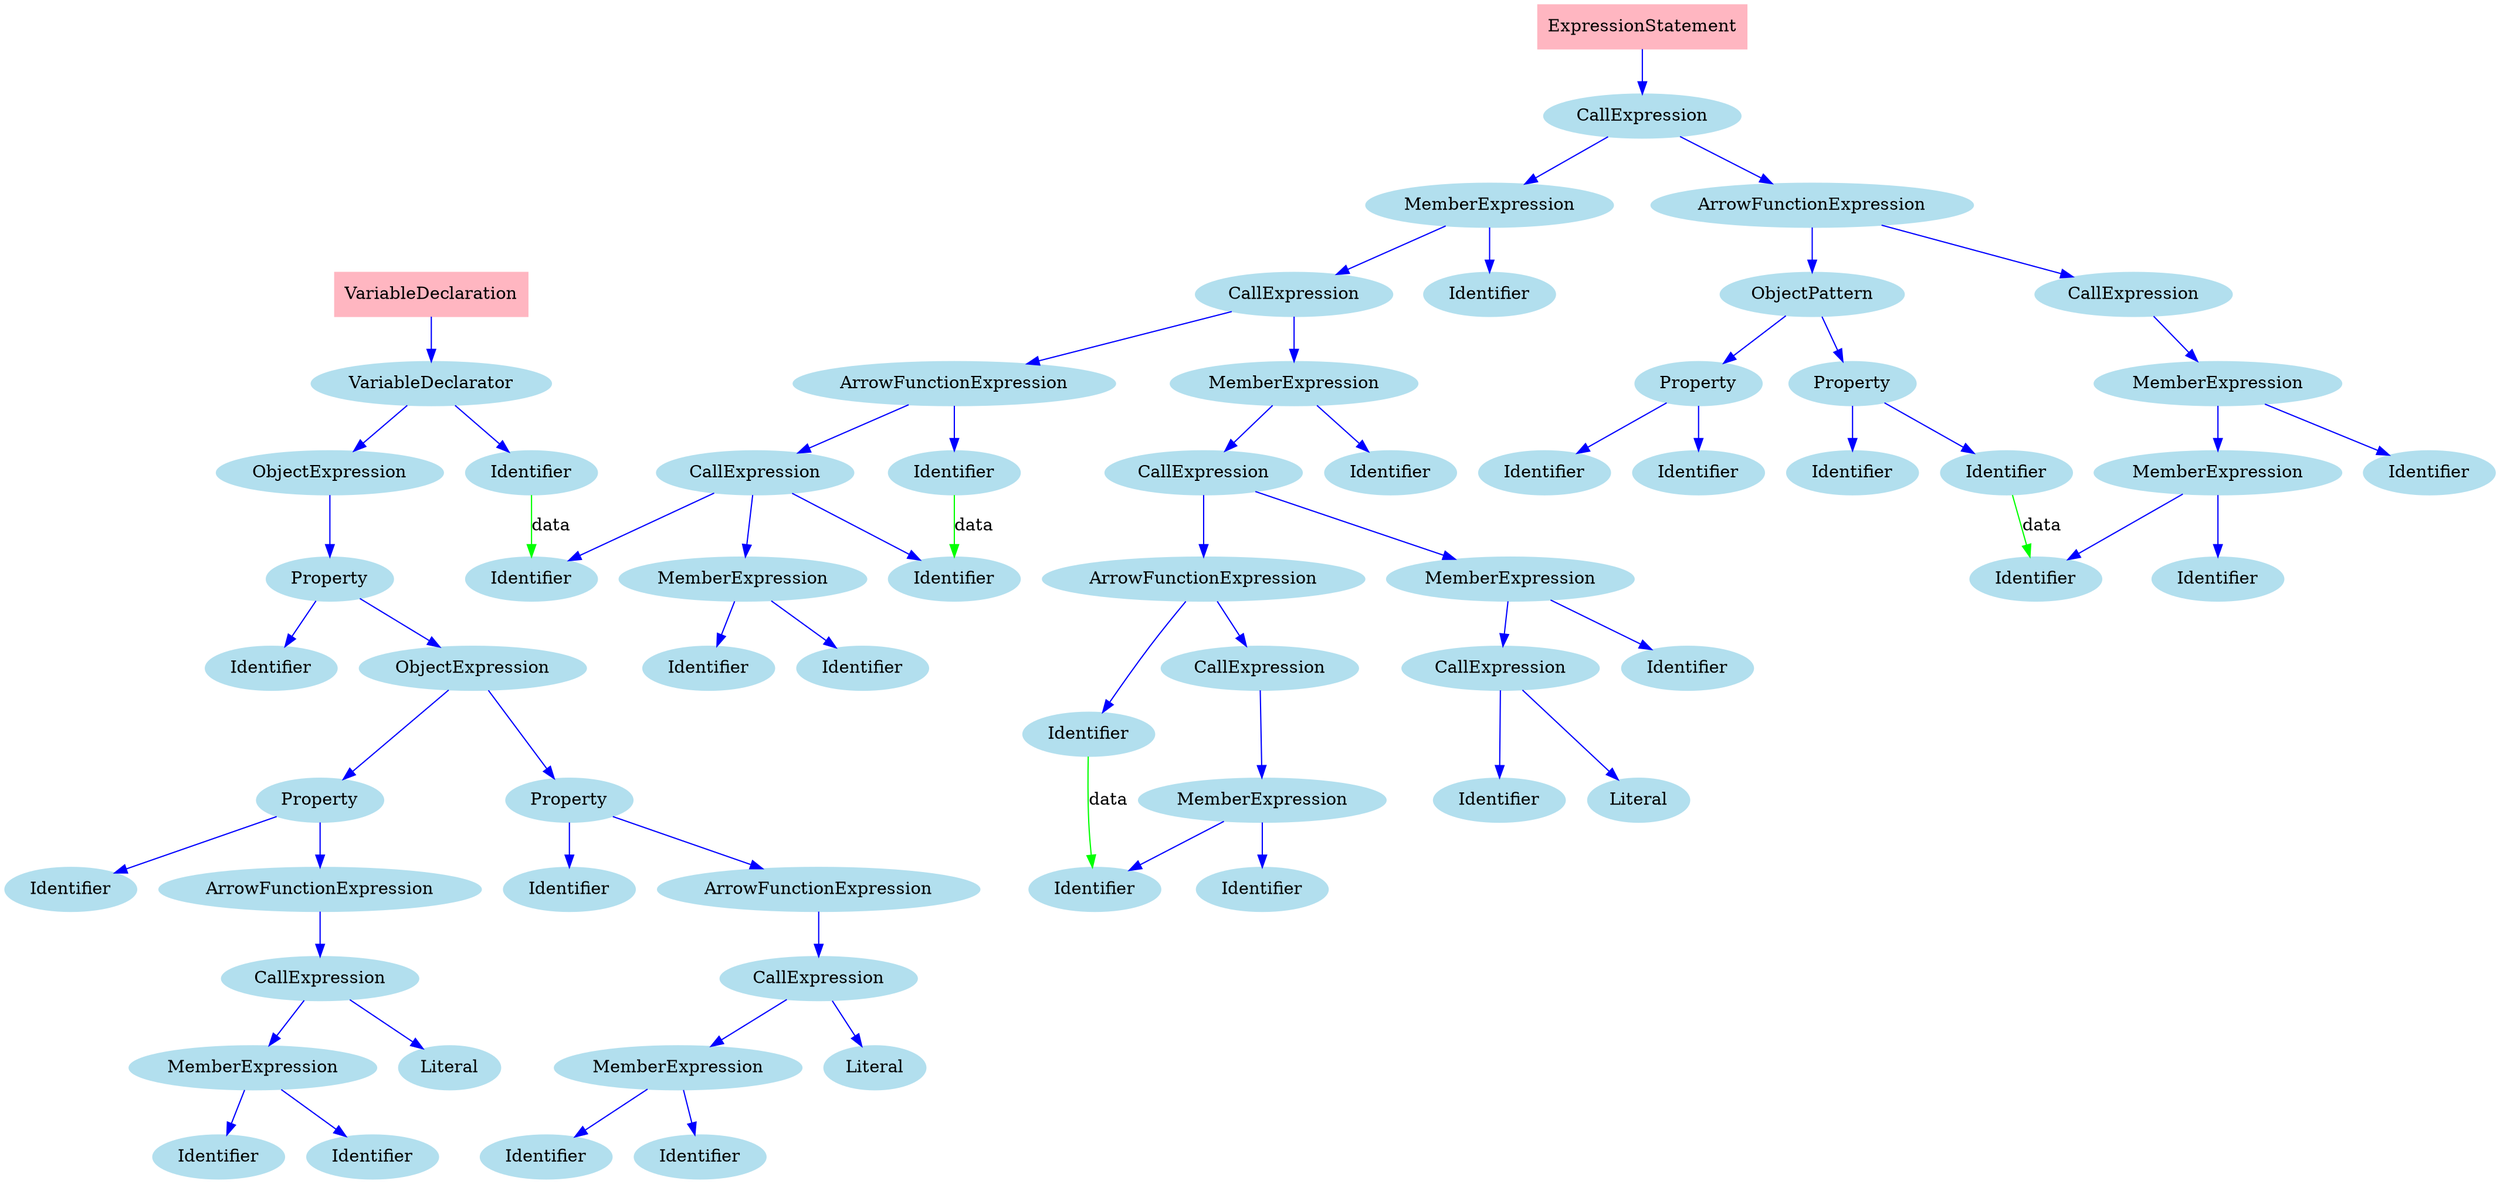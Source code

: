 // Control flow representation
digraph {
	node [color=lightpink fillcolor=lightpink shape=box style=filled]
	edge [color=red]
	6 [label=VariableDeclaration]
	node [color=lightblue2 fillcolor=lightblue2 shape=ellipse]
	edge [color=blue]
	6 -> 7 [label=""]
	node [color=lightblue2 fillcolor=lightblue2 shape=ellipse style=filled]
	edge [color=blue]
	7 [label=VariableDeclarator]
	node [color=lightblue2 fillcolor=lightblue2 shape=ellipse]
	edge [color=blue]
	7 -> 8 [label=""]
	node [color=lightblue2 fillcolor=lightblue2 shape=ellipse style=filled]
	edge [color=blue]
	8 [label=Identifier]
	edge [color=green]
	node [color=lightblue2 fillcolor=lightblue2 shape=ellipse]
	8 -> 54 [label=data]
	edge [color=seagreen]
	node [color=lightblue2 fillcolor=lightblue2 shape=ellipse]
	edge [color=blue]
	7 -> 9 [label=""]
	node [color=lightblue2 fillcolor=lightblue2 shape=ellipse style=filled]
	edge [color=blue]
	9 [label=ObjectExpression]
	node [color=lightblue2 fillcolor=lightblue2 shape=ellipse]
	edge [color=blue]
	9 -> 10 [label=""]
	node [color=lightblue2 fillcolor=lightblue2 shape=ellipse style=filled]
	edge [color=blue]
	10 [label=Property]
	node [color=lightblue2 fillcolor=lightblue2 shape=ellipse]
	edge [color=blue]
	10 -> 11 [label=""]
	node [color=lightblue2 fillcolor=lightblue2 shape=ellipse style=filled]
	edge [color=blue]
	11 [label=Identifier]
	edge [color=green]
	edge [color=seagreen]
	node [color=lightblue2 fillcolor=lightblue2 shape=ellipse]
	edge [color=blue]
	10 -> 12 [label=""]
	node [color=lightblue2 fillcolor=lightblue2 shape=ellipse style=filled]
	edge [color=blue]
	12 [label=ObjectExpression]
	node [color=lightblue2 fillcolor=lightblue2 shape=ellipse]
	edge [color=blue]
	12 -> 13 [label=""]
	node [color=lightblue2 fillcolor=lightblue2 shape=ellipse style=filled]
	edge [color=blue]
	13 [label=Property]
	node [color=lightblue2 fillcolor=lightblue2 shape=ellipse]
	edge [color=blue]
	13 -> 14 [label=""]
	node [color=lightblue2 fillcolor=lightblue2 shape=ellipse style=filled]
	edge [color=blue]
	14 [label=Identifier]
	edge [color=green]
	edge [color=seagreen]
	node [color=lightblue2 fillcolor=lightblue2 shape=ellipse]
	edge [color=blue]
	13 -> 15 [label=""]
	node [color=lightblue2 fillcolor=lightblue2 shape=ellipse style=filled]
	edge [color=blue]
	15 [label=ArrowFunctionExpression]
	node [color=lightblue2 fillcolor=lightblue2 shape=ellipse]
	edge [color=blue]
	15 -> 16 [label=""]
	node [color=lightblue2 fillcolor=lightblue2 shape=ellipse style=filled]
	edge [color=blue]
	16 [label=CallExpression]
	node [color=lightblue2 fillcolor=lightblue2 shape=ellipse]
	edge [color=blue]
	16 -> 17 [label=""]
	node [color=lightblue2 fillcolor=lightblue2 shape=ellipse style=filled]
	edge [color=blue]
	17 [label=MemberExpression]
	node [color=lightblue2 fillcolor=lightblue2 shape=ellipse]
	edge [color=blue]
	17 -> 18 [label=""]
	node [color=lightblue2 fillcolor=lightblue2 shape=ellipse style=filled]
	edge [color=blue]
	18 [label=Identifier]
	edge [color=green]
	edge [color=seagreen]
	node [color=lightblue2 fillcolor=lightblue2 shape=ellipse]
	edge [color=blue]
	17 -> 19 [label=""]
	node [color=lightblue2 fillcolor=lightblue2 shape=ellipse style=filled]
	edge [color=blue]
	19 [label=Identifier]
	edge [color=green]
	edge [color=seagreen]
	edge [color=green]
	edge [color=seagreen]
	node [color=lightblue2 fillcolor=lightblue2 shape=ellipse]
	edge [color=blue]
	16 -> 20 [label=""]
	node [color=lightblue2 fillcolor=lightblue2 shape=ellipse style=filled]
	edge [color=blue]
	20 [label=Literal]
	edge [color=green]
	edge [color=seagreen]
	edge [color=green]
	edge [color=seagreen]
	edge [color=green]
	edge [color=seagreen]
	edge [color=green]
	edge [color=seagreen]
	node [color=lightblue2 fillcolor=lightblue2 shape=ellipse]
	edge [color=blue]
	12 -> 21 [label=""]
	node [color=lightblue2 fillcolor=lightblue2 shape=ellipse style=filled]
	edge [color=blue]
	21 [label=Property]
	node [color=lightblue2 fillcolor=lightblue2 shape=ellipse]
	edge [color=blue]
	21 -> 22 [label=""]
	node [color=lightblue2 fillcolor=lightblue2 shape=ellipse style=filled]
	edge [color=blue]
	22 [label=Identifier]
	edge [color=green]
	edge [color=seagreen]
	node [color=lightblue2 fillcolor=lightblue2 shape=ellipse]
	edge [color=blue]
	21 -> 23 [label=""]
	node [color=lightblue2 fillcolor=lightblue2 shape=ellipse style=filled]
	edge [color=blue]
	23 [label=ArrowFunctionExpression]
	node [color=lightblue2 fillcolor=lightblue2 shape=ellipse]
	edge [color=blue]
	23 -> 24 [label=""]
	node [color=lightblue2 fillcolor=lightblue2 shape=ellipse style=filled]
	edge [color=blue]
	24 [label=CallExpression]
	node [color=lightblue2 fillcolor=lightblue2 shape=ellipse]
	edge [color=blue]
	24 -> 25 [label=""]
	node [color=lightblue2 fillcolor=lightblue2 shape=ellipse style=filled]
	edge [color=blue]
	25 [label=MemberExpression]
	node [color=lightblue2 fillcolor=lightblue2 shape=ellipse]
	edge [color=blue]
	25 -> 26 [label=""]
	node [color=lightblue2 fillcolor=lightblue2 shape=ellipse style=filled]
	edge [color=blue]
	26 [label=Identifier]
	edge [color=green]
	edge [color=seagreen]
	node [color=lightblue2 fillcolor=lightblue2 shape=ellipse]
	edge [color=blue]
	25 -> 27 [label=""]
	node [color=lightblue2 fillcolor=lightblue2 shape=ellipse style=filled]
	edge [color=blue]
	27 [label=Identifier]
	edge [color=green]
	edge [color=seagreen]
	edge [color=green]
	edge [color=seagreen]
	node [color=lightblue2 fillcolor=lightblue2 shape=ellipse]
	edge [color=blue]
	24 -> 28 [label=""]
	node [color=lightblue2 fillcolor=lightblue2 shape=ellipse style=filled]
	edge [color=blue]
	28 [label=Literal]
	edge [color=green]
	edge [color=seagreen]
	edge [color=green]
	edge [color=seagreen]
	edge [color=green]
	edge [color=seagreen]
	edge [color=green]
	edge [color=seagreen]
	edge [color=green]
	edge [color=seagreen]
	edge [color=green]
	edge [color=seagreen]
	edge [color=green]
	edge [color=seagreen]
	edge [color=green]
	edge [color=seagreen]
	edge [color=green]
	edge [color=seagreen]
	node [color=lightpink fillcolor=lightpink shape=box style=filled]
	edge [color=red]
	29 [label=ExpressionStatement]
	node [color=lightblue2 fillcolor=lightblue2 shape=ellipse]
	edge [color=blue]
	29 -> 30 [label=""]
	node [color=lightblue2 fillcolor=lightblue2 shape=ellipse style=filled]
	edge [color=blue]
	30 [label=CallExpression]
	node [color=lightblue2 fillcolor=lightblue2 shape=ellipse]
	edge [color=blue]
	30 -> 31 [label=""]
	node [color=lightblue2 fillcolor=lightblue2 shape=ellipse style=filled]
	edge [color=blue]
	31 [label=MemberExpression]
	node [color=lightblue2 fillcolor=lightblue2 shape=ellipse]
	edge [color=blue]
	31 -> 32 [label=""]
	node [color=lightblue2 fillcolor=lightblue2 shape=ellipse style=filled]
	edge [color=blue]
	32 [label=CallExpression]
	node [color=lightblue2 fillcolor=lightblue2 shape=ellipse]
	edge [color=blue]
	32 -> 33 [label=""]
	node [color=lightblue2 fillcolor=lightblue2 shape=ellipse style=filled]
	edge [color=blue]
	33 [label=MemberExpression]
	node [color=lightblue2 fillcolor=lightblue2 shape=ellipse]
	edge [color=blue]
	33 -> 34 [label=""]
	node [color=lightblue2 fillcolor=lightblue2 shape=ellipse style=filled]
	edge [color=blue]
	34 [label=CallExpression]
	node [color=lightblue2 fillcolor=lightblue2 shape=ellipse]
	edge [color=blue]
	34 -> 35 [label=""]
	node [color=lightblue2 fillcolor=lightblue2 shape=ellipse style=filled]
	edge [color=blue]
	35 [label=MemberExpression]
	node [color=lightblue2 fillcolor=lightblue2 shape=ellipse]
	edge [color=blue]
	35 -> 36 [label=""]
	node [color=lightblue2 fillcolor=lightblue2 shape=ellipse style=filled]
	edge [color=blue]
	36 [label=CallExpression]
	node [color=lightblue2 fillcolor=lightblue2 shape=ellipse]
	edge [color=blue]
	36 -> 37 [label=""]
	node [color=lightblue2 fillcolor=lightblue2 shape=ellipse style=filled]
	edge [color=blue]
	37 [label=Identifier]
	edge [color=green]
	edge [color=seagreen]
	node [color=lightblue2 fillcolor=lightblue2 shape=ellipse]
	edge [color=blue]
	36 -> 38 [label=""]
	node [color=lightblue2 fillcolor=lightblue2 shape=ellipse style=filled]
	edge [color=blue]
	38 [label=Literal]
	edge [color=green]
	edge [color=seagreen]
	edge [color=green]
	edge [color=seagreen]
	node [color=lightblue2 fillcolor=lightblue2 shape=ellipse]
	edge [color=blue]
	35 -> 39 [label=""]
	node [color=lightblue2 fillcolor=lightblue2 shape=ellipse style=filled]
	edge [color=blue]
	39 [label=Identifier]
	edge [color=green]
	edge [color=seagreen]
	edge [color=green]
	edge [color=seagreen]
	node [color=lightblue2 fillcolor=lightblue2 shape=ellipse]
	edge [color=blue]
	34 -> 40 [label=""]
	node [color=lightblue2 fillcolor=lightblue2 shape=ellipse style=filled]
	edge [color=blue]
	40 [label=ArrowFunctionExpression]
	node [color=lightblue2 fillcolor=lightblue2 shape=ellipse]
	edge [color=blue]
	40 -> 41 [label=""]
	node [color=lightblue2 fillcolor=lightblue2 shape=ellipse style=filled]
	edge [color=blue]
	41 [label=Identifier]
	edge [color=green]
	node [color=lightblue2 fillcolor=lightblue2 shape=ellipse]
	41 -> 44 [label=data]
	edge [color=seagreen]
	node [color=lightblue2 fillcolor=lightblue2 shape=ellipse]
	edge [color=blue]
	40 -> 42 [label=""]
	node [color=lightblue2 fillcolor=lightblue2 shape=ellipse style=filled]
	edge [color=blue]
	42 [label=CallExpression]
	node [color=lightblue2 fillcolor=lightblue2 shape=ellipse]
	edge [color=blue]
	42 -> 43 [label=""]
	node [color=lightblue2 fillcolor=lightblue2 shape=ellipse style=filled]
	edge [color=blue]
	43 [label=MemberExpression]
	node [color=lightblue2 fillcolor=lightblue2 shape=ellipse]
	edge [color=blue]
	43 -> 44 [label=""]
	node [color=lightblue2 fillcolor=lightblue2 shape=ellipse style=filled]
	edge [color=blue]
	44 [label=Identifier]
	edge [color=green]
	edge [color=seagreen]
	node [color=lightblue2 fillcolor=lightblue2 shape=ellipse]
	edge [color=blue]
	43 -> 45 [label=""]
	node [color=lightblue2 fillcolor=lightblue2 shape=ellipse style=filled]
	edge [color=blue]
	45 [label=Identifier]
	edge [color=green]
	edge [color=seagreen]
	edge [color=green]
	edge [color=seagreen]
	edge [color=green]
	edge [color=seagreen]
	edge [color=green]
	edge [color=seagreen]
	edge [color=green]
	edge [color=seagreen]
	node [color=lightblue2 fillcolor=lightblue2 shape=ellipse]
	edge [color=blue]
	33 -> 46 [label=""]
	node [color=lightblue2 fillcolor=lightblue2 shape=ellipse style=filled]
	edge [color=blue]
	46 [label=Identifier]
	edge [color=green]
	edge [color=seagreen]
	edge [color=green]
	edge [color=seagreen]
	node [color=lightblue2 fillcolor=lightblue2 shape=ellipse]
	edge [color=blue]
	32 -> 47 [label=""]
	node [color=lightblue2 fillcolor=lightblue2 shape=ellipse style=filled]
	edge [color=blue]
	47 [label=ArrowFunctionExpression]
	node [color=lightblue2 fillcolor=lightblue2 shape=ellipse]
	edge [color=blue]
	47 -> 48 [label=""]
	node [color=lightblue2 fillcolor=lightblue2 shape=ellipse style=filled]
	edge [color=blue]
	48 [label=Identifier]
	edge [color=green]
	node [color=lightblue2 fillcolor=lightblue2 shape=ellipse]
	48 -> 53 [label=data]
	edge [color=seagreen]
	node [color=lightblue2 fillcolor=lightblue2 shape=ellipse]
	edge [color=blue]
	47 -> 49 [label=""]
	node [color=lightblue2 fillcolor=lightblue2 shape=ellipse style=filled]
	edge [color=blue]
	49 [label=CallExpression]
	node [color=lightblue2 fillcolor=lightblue2 shape=ellipse]
	edge [color=blue]
	49 -> 50 [label=""]
	node [color=lightblue2 fillcolor=lightblue2 shape=ellipse style=filled]
	edge [color=blue]
	50 [label=MemberExpression]
	node [color=lightblue2 fillcolor=lightblue2 shape=ellipse]
	edge [color=blue]
	50 -> 51 [label=""]
	node [color=lightblue2 fillcolor=lightblue2 shape=ellipse style=filled]
	edge [color=blue]
	51 [label=Identifier]
	edge [color=green]
	edge [color=seagreen]
	node [color=lightblue2 fillcolor=lightblue2 shape=ellipse]
	edge [color=blue]
	50 -> 52 [label=""]
	node [color=lightblue2 fillcolor=lightblue2 shape=ellipse style=filled]
	edge [color=blue]
	52 [label=Identifier]
	edge [color=green]
	edge [color=seagreen]
	edge [color=green]
	edge [color=seagreen]
	node [color=lightblue2 fillcolor=lightblue2 shape=ellipse]
	edge [color=blue]
	49 -> 53 [label=""]
	node [color=lightblue2 fillcolor=lightblue2 shape=ellipse style=filled]
	edge [color=blue]
	53 [label=Identifier]
	edge [color=green]
	edge [color=seagreen]
	node [color=lightblue2 fillcolor=lightblue2 shape=ellipse]
	edge [color=blue]
	49 -> 54 [label=""]
	node [color=lightblue2 fillcolor=lightblue2 shape=ellipse style=filled]
	edge [color=blue]
	54 [label=Identifier]
	edge [color=green]
	edge [color=seagreen]
	edge [color=green]
	edge [color=seagreen]
	edge [color=green]
	edge [color=seagreen]
	edge [color=green]
	edge [color=seagreen]
	node [color=lightblue2 fillcolor=lightblue2 shape=ellipse]
	edge [color=blue]
	31 -> 55 [label=""]
	node [color=lightblue2 fillcolor=lightblue2 shape=ellipse style=filled]
	edge [color=blue]
	55 [label=Identifier]
	edge [color=green]
	edge [color=seagreen]
	edge [color=green]
	edge [color=seagreen]
	node [color=lightblue2 fillcolor=lightblue2 shape=ellipse]
	edge [color=blue]
	30 -> 56 [label=""]
	node [color=lightblue2 fillcolor=lightblue2 shape=ellipse style=filled]
	edge [color=blue]
	56 [label=ArrowFunctionExpression]
	node [color=lightblue2 fillcolor=lightblue2 shape=ellipse]
	edge [color=blue]
	56 -> 57 [label=""]
	node [color=lightblue2 fillcolor=lightblue2 shape=ellipse style=filled]
	edge [color=blue]
	57 [label=ObjectPattern]
	node [color=lightblue2 fillcolor=lightblue2 shape=ellipse]
	edge [color=blue]
	57 -> 58 [label=""]
	node [color=lightblue2 fillcolor=lightblue2 shape=ellipse style=filled]
	edge [color=blue]
	58 [label=Property]
	node [color=lightblue2 fillcolor=lightblue2 shape=ellipse]
	edge [color=blue]
	58 -> 59 [label=""]
	node [color=lightblue2 fillcolor=lightblue2 shape=ellipse style=filled]
	edge [color=blue]
	59 [label=Identifier]
	edge [color=green]
	edge [color=seagreen]
	node [color=lightblue2 fillcolor=lightblue2 shape=ellipse]
	edge [color=blue]
	58 -> 60 [label=""]
	node [color=lightblue2 fillcolor=lightblue2 shape=ellipse style=filled]
	edge [color=blue]
	60 [label=Identifier]
	edge [color=green]
	edge [color=seagreen]
	edge [color=green]
	edge [color=seagreen]
	node [color=lightblue2 fillcolor=lightblue2 shape=ellipse]
	edge [color=blue]
	57 -> 61 [label=""]
	node [color=lightblue2 fillcolor=lightblue2 shape=ellipse style=filled]
	edge [color=blue]
	61 [label=Property]
	node [color=lightblue2 fillcolor=lightblue2 shape=ellipse]
	edge [color=blue]
	61 -> 62 [label=""]
	node [color=lightblue2 fillcolor=lightblue2 shape=ellipse style=filled]
	edge [color=blue]
	62 [label=Identifier]
	edge [color=green]
	edge [color=seagreen]
	node [color=lightblue2 fillcolor=lightblue2 shape=ellipse]
	edge [color=blue]
	61 -> 63 [label=""]
	node [color=lightblue2 fillcolor=lightblue2 shape=ellipse style=filled]
	edge [color=blue]
	63 [label=Identifier]
	edge [color=green]
	node [color=lightblue2 fillcolor=lightblue2 shape=ellipse]
	63 -> 67 [label=data]
	edge [color=seagreen]
	edge [color=green]
	edge [color=seagreen]
	edge [color=green]
	edge [color=seagreen]
	node [color=lightblue2 fillcolor=lightblue2 shape=ellipse]
	edge [color=blue]
	56 -> 64 [label=""]
	node [color=lightblue2 fillcolor=lightblue2 shape=ellipse style=filled]
	edge [color=blue]
	64 [label=CallExpression]
	node [color=lightblue2 fillcolor=lightblue2 shape=ellipse]
	edge [color=blue]
	64 -> 65 [label=""]
	node [color=lightblue2 fillcolor=lightblue2 shape=ellipse style=filled]
	edge [color=blue]
	65 [label=MemberExpression]
	node [color=lightblue2 fillcolor=lightblue2 shape=ellipse]
	edge [color=blue]
	65 -> 66 [label=""]
	node [color=lightblue2 fillcolor=lightblue2 shape=ellipse style=filled]
	edge [color=blue]
	66 [label=MemberExpression]
	node [color=lightblue2 fillcolor=lightblue2 shape=ellipse]
	edge [color=blue]
	66 -> 67 [label=""]
	node [color=lightblue2 fillcolor=lightblue2 shape=ellipse style=filled]
	edge [color=blue]
	67 [label=Identifier]
	edge [color=green]
	edge [color=seagreen]
	node [color=lightblue2 fillcolor=lightblue2 shape=ellipse]
	edge [color=blue]
	66 -> 68 [label=""]
	node [color=lightblue2 fillcolor=lightblue2 shape=ellipse style=filled]
	edge [color=blue]
	68 [label=Identifier]
	edge [color=green]
	edge [color=seagreen]
	edge [color=green]
	edge [color=seagreen]
	node [color=lightblue2 fillcolor=lightblue2 shape=ellipse]
	edge [color=blue]
	65 -> 69 [label=""]
	node [color=lightblue2 fillcolor=lightblue2 shape=ellipse style=filled]
	edge [color=blue]
	69 [label=Identifier]
	edge [color=green]
	edge [color=seagreen]
	edge [color=green]
	edge [color=seagreen]
	edge [color=green]
	edge [color=seagreen]
	edge [color=green]
	edge [color=seagreen]
	edge [color=green]
	edge [color=seagreen]
	edge [color=green]
	edge [color=seagreen]
}
